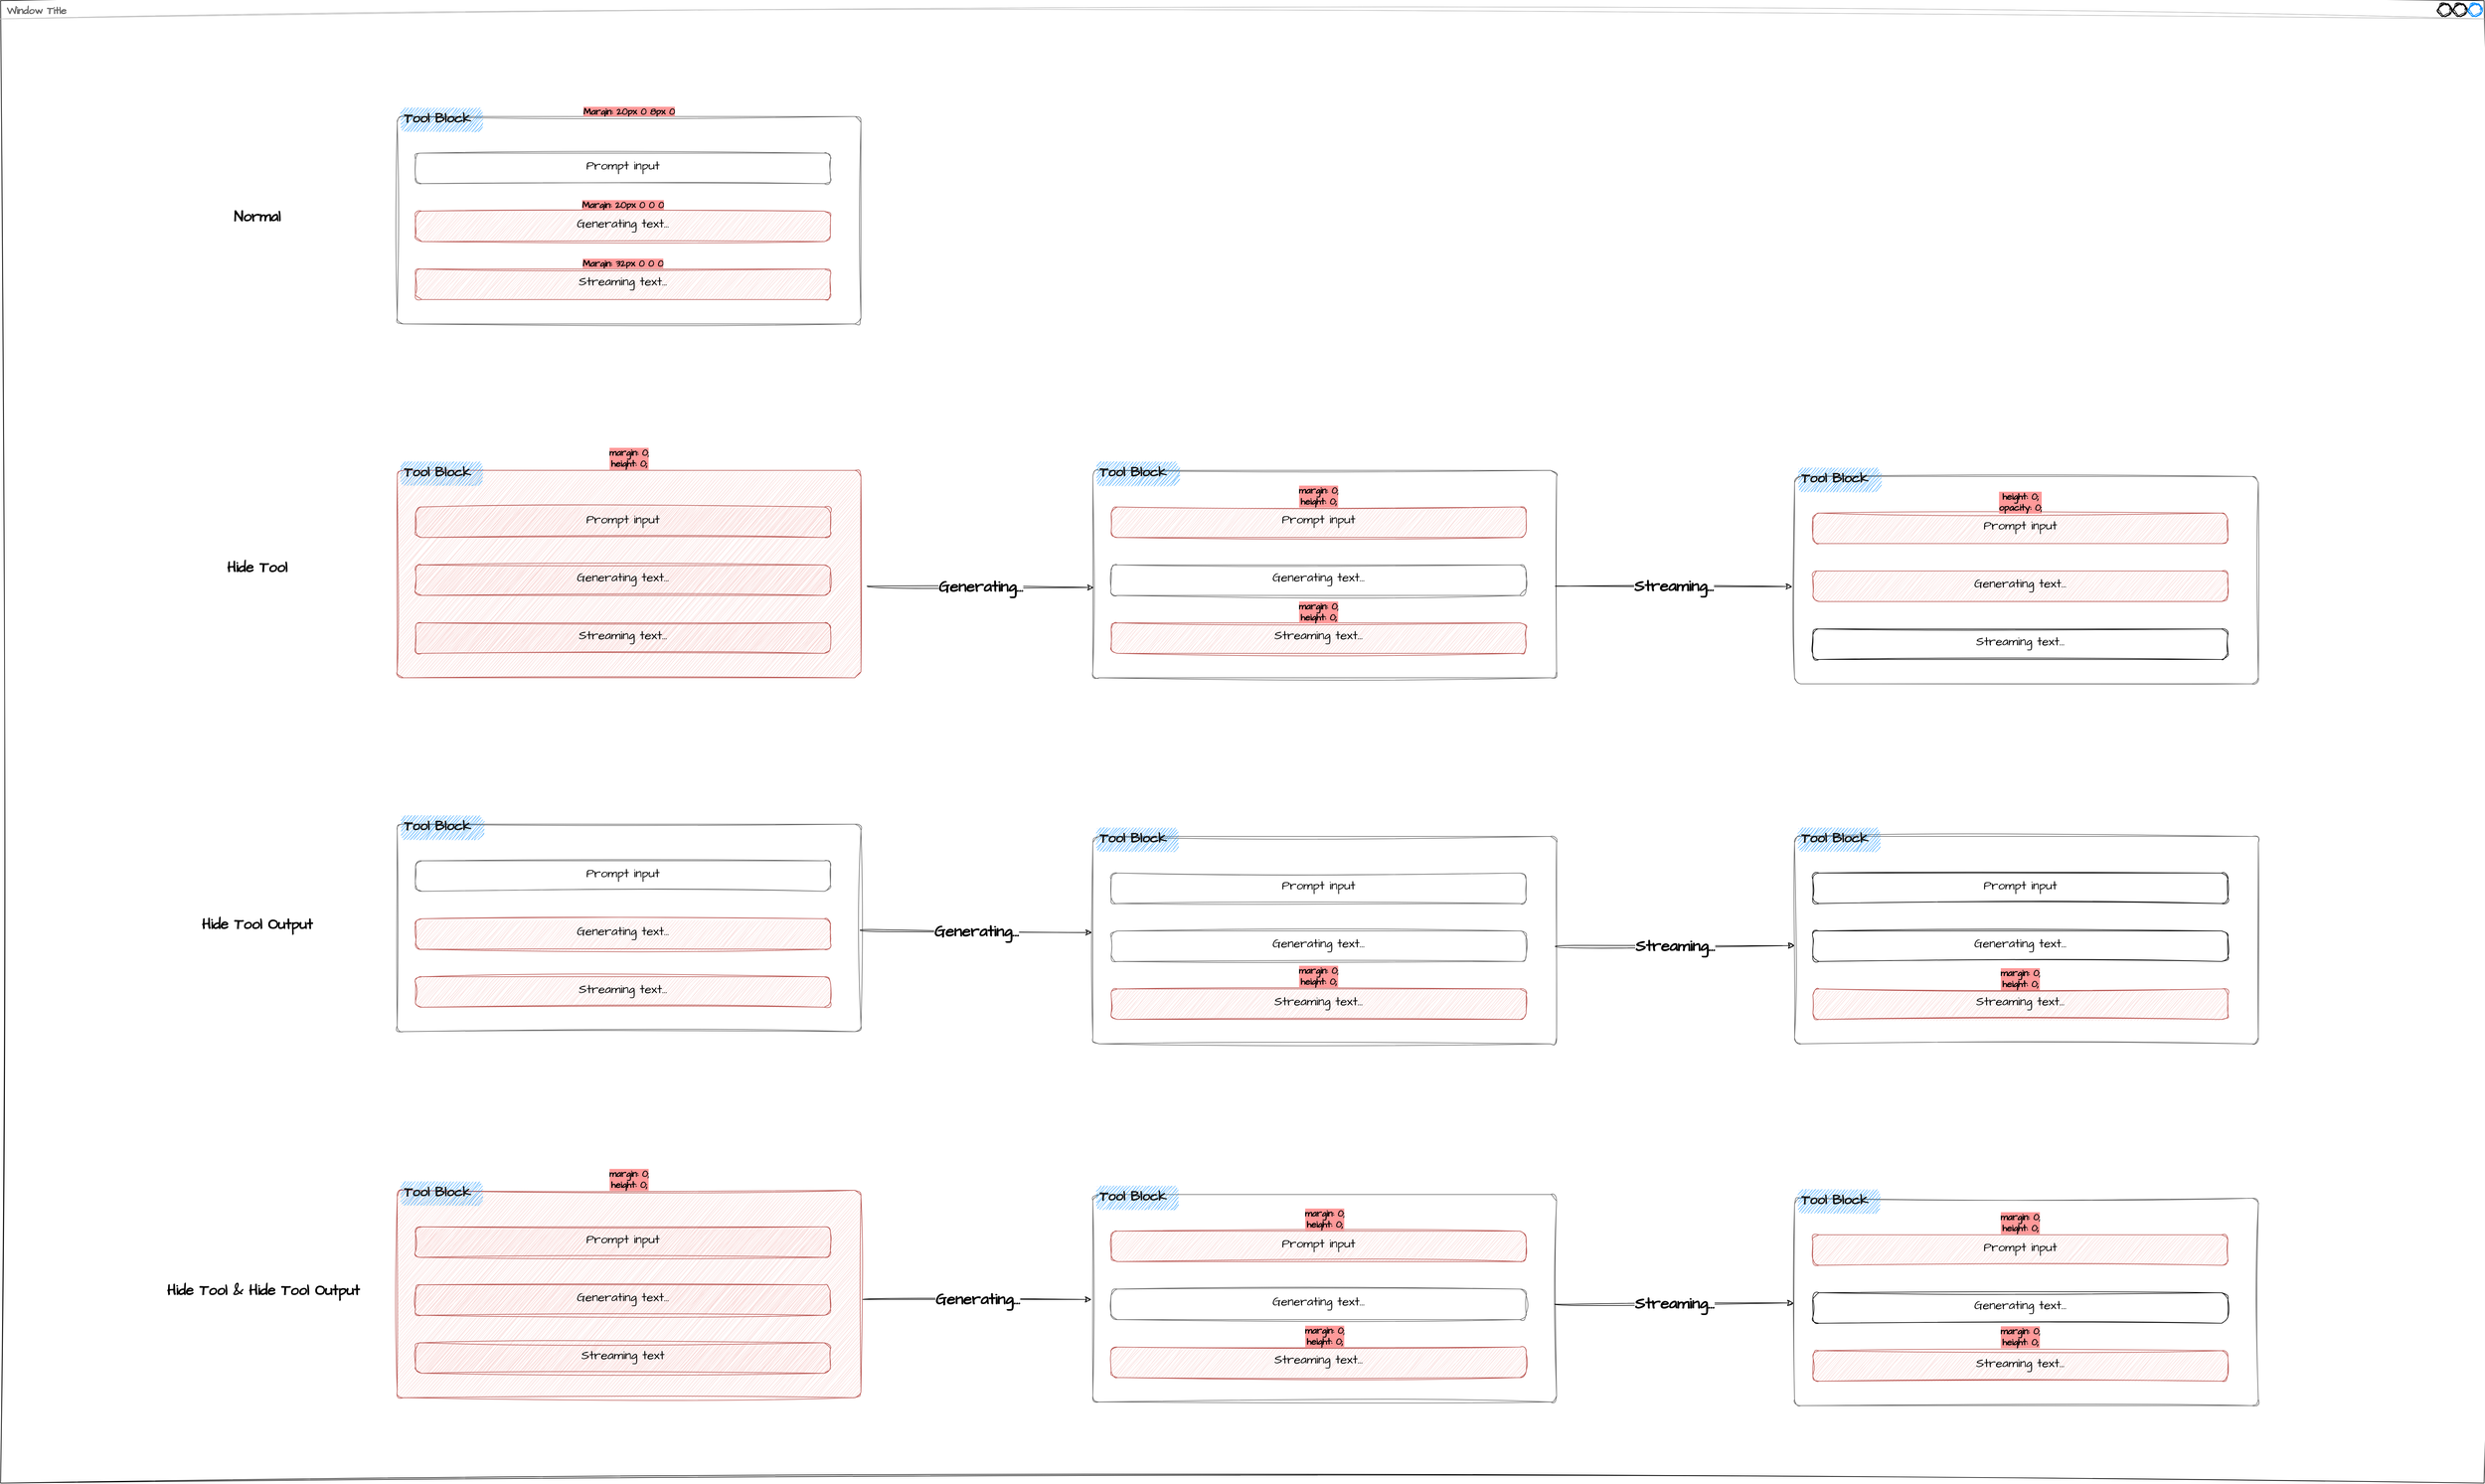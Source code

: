 <mxfile version="24.7.16">
  <diagram name="Page-1" id="2cc2dc42-3aac-f2a9-1cec-7a8b7cbee084">
    <mxGraphModel dx="1247" dy="756" grid="1" gridSize="10" guides="1" tooltips="1" connect="1" arrows="1" fold="1" page="1" pageScale="1" pageWidth="1100" pageHeight="850" background="none" math="0" shadow="0">
      <root>
        <mxCell id="0" />
        <mxCell id="1" parent="0" />
        <mxCell id="bHBYjKBn6t6AVG68IqQf-1" value="Window Title" style="strokeWidth=1;shadow=0;dashed=0;align=center;html=1;shape=mxgraph.mockup.containers.window;align=left;verticalAlign=top;spacingLeft=8;strokeColor2=#008cff;strokeColor3=#c4c4c4;fontColor=#666666;mainText=;fontSize=17;labelBackgroundColor=none;whiteSpace=wrap;sketch=1;hachureGap=4;jiggle=2;curveFitting=1;fontFamily=Architects Daughter;fontSource=https%3A%2F%2Ffonts.googleapis.com%2Fcss%3Ffamily%3DArchitects%2BDaughter;fontStyle=1" vertex="1" parent="1">
          <mxGeometry x="70" y="60" width="4070" height="2430" as="geometry" />
        </mxCell>
        <mxCell id="bHBYjKBn6t6AVG68IqQf-2" value="" style="shape=mxgraph.mockup.containers.marginRect;rectMarginTop=10;strokeColor=#666666;strokeWidth=1;dashed=0;rounded=1;arcSize=5;recursiveResize=0;html=1;whiteSpace=wrap;sketch=1;hachureGap=4;jiggle=2;curveFitting=1;fontFamily=Architects Daughter;fontSource=https%3A%2F%2Ffonts.googleapis.com%2Fcss%3Ffamily%3DArchitects%2BDaughter;fontStyle=1" vertex="1" parent="1">
          <mxGeometry x="720" y="240" width="760" height="350" as="geometry" />
        </mxCell>
        <mxCell id="bHBYjKBn6t6AVG68IqQf-3" value="&lt;font size=&quot;1&quot; color=&quot;#141414&quot;&gt;&lt;b style=&quot;font-size: 22px;&quot;&gt;Tool Block&lt;/b&gt;&lt;/font&gt;" style="shape=rect;strokeColor=none;fillColor=#008cff;strokeWidth=1;dashed=0;rounded=1;arcSize=20;fontColor=#ffffff;fontSize=17;spacing=2;spacingTop=-2;align=left;autosize=1;spacingLeft=4;resizeWidth=0;resizeHeight=0;perimeter=none;html=1;whiteSpace=wrap;sketch=1;hachureGap=4;jiggle=2;curveFitting=1;fontFamily=Architects Daughter;fontSource=https%3A%2F%2Ffonts.googleapis.com%2Fcss%3Ffamily%3DArchitects%2BDaughter;" vertex="1" parent="bHBYjKBn6t6AVG68IqQf-2">
          <mxGeometry x="5" y="-5" width="135" height="40" as="geometry" />
        </mxCell>
        <mxCell id="bHBYjKBn6t6AVG68IqQf-4" value="&lt;font style=&quot;font-size: 20px;&quot;&gt;Generating text...&lt;/font&gt;" style="shape=mxgraph.mockup.containers.marginRect;rectMarginTop=10;strokeColor=#b85450;strokeWidth=1;dashed=0;rounded=1;arcSize=5;recursiveResize=0;html=1;whiteSpace=wrap;sketch=1;hachureGap=4;jiggle=2;curveFitting=1;fontFamily=Architects Daughter;fontSource=https%3A%2F%2Ffonts.googleapis.com%2Fcss%3Ffamily%3DArchitects%2BDaughter;fillColor=#f8cecc;" vertex="1" parent="bHBYjKBn6t6AVG68IqQf-2">
          <mxGeometry x="30" y="155" width="680" height="60" as="geometry" />
        </mxCell>
        <mxCell id="bHBYjKBn6t6AVG68IqQf-10" value="&lt;span style=&quot;font-size: 20px;&quot;&gt;Streaming text...&lt;/span&gt;" style="shape=mxgraph.mockup.containers.marginRect;rectMarginTop=10;strokeColor=#b85450;strokeWidth=1;dashed=0;rounded=1;arcSize=5;recursiveResize=0;html=1;whiteSpace=wrap;sketch=1;hachureGap=4;jiggle=2;curveFitting=1;fontFamily=Architects Daughter;fontSource=https%3A%2F%2Ffonts.googleapis.com%2Fcss%3Ffamily%3DArchitects%2BDaughter;fillColor=#f8cecc;" vertex="1" parent="bHBYjKBn6t6AVG68IqQf-2">
          <mxGeometry x="30" y="250" width="680" height="60" as="geometry" />
        </mxCell>
        <mxCell id="bHBYjKBn6t6AVG68IqQf-11" value="&lt;span style=&quot;font-size: 20px;&quot;&gt;Prompt input&lt;/span&gt;" style="shape=mxgraph.mockup.containers.marginRect;rectMarginTop=10;strokeColor=#666666;strokeWidth=1;dashed=0;rounded=1;arcSize=5;recursiveResize=0;html=1;whiteSpace=wrap;sketch=1;hachureGap=4;jiggle=2;curveFitting=1;fontFamily=Architects Daughter;fontSource=https%3A%2F%2Ffonts.googleapis.com%2Fcss%3Ffamily%3DArchitects%2BDaughter;" vertex="1" parent="bHBYjKBn6t6AVG68IqQf-2">
          <mxGeometry x="30" y="60" width="680" height="60" as="geometry" />
        </mxCell>
        <UserObject label="Margin: 20px 0 0 0" placeholders="1" name="Variable" id="bHBYjKBn6t6AVG68IqQf-28">
          <mxCell style="text;html=1;strokeColor=none;fillColor=none;align=center;verticalAlign=middle;whiteSpace=wrap;overflow=hidden;fontFamily=Architects Daughter;fontSource=https%3A%2F%2Ffonts.googleapis.com%2Fcss%3Ffamily%3DArchitects%2BDaughter;fontStyle=1;fontSize=15;labelBackgroundColor=#FF9999;" vertex="1" parent="bHBYjKBn6t6AVG68IqQf-2">
            <mxGeometry x="260" y="144" width="220" height="20" as="geometry" />
          </mxCell>
        </UserObject>
        <UserObject label="Margin: 32px 0 0 0" placeholders="1" name="Variable" id="bHBYjKBn6t6AVG68IqQf-29">
          <mxCell style="text;html=1;strokeColor=none;fillColor=none;align=center;verticalAlign=middle;whiteSpace=wrap;overflow=hidden;fontFamily=Architects Daughter;fontSource=https%3A%2F%2Ffonts.googleapis.com%2Fcss%3Ffamily%3DArchitects%2BDaughter;fontStyle=1;fontSize=15;labelBackgroundColor=#FF9999;" vertex="1" parent="bHBYjKBn6t6AVG68IqQf-2">
            <mxGeometry x="260" y="240" width="220" height="20" as="geometry" />
          </mxCell>
        </UserObject>
        <mxCell id="bHBYjKBn6t6AVG68IqQf-12" value="" style="shape=mxgraph.mockup.containers.marginRect;rectMarginTop=10;strokeColor=#b85450;strokeWidth=1;dashed=0;rounded=1;arcSize=5;recursiveResize=0;html=1;whiteSpace=wrap;sketch=1;hachureGap=4;jiggle=2;curveFitting=1;fontFamily=Architects Daughter;fontSource=https%3A%2F%2Ffonts.googleapis.com%2Fcss%3Ffamily%3DArchitects%2BDaughter;fillColor=#f8cecc;" vertex="1" parent="1">
          <mxGeometry x="720" y="820" width="760" height="350" as="geometry" />
        </mxCell>
        <mxCell id="bHBYjKBn6t6AVG68IqQf-13" value="&lt;font size=&quot;1&quot; color=&quot;#141414&quot;&gt;&lt;b style=&quot;font-size: 22px;&quot;&gt;Tool Block&lt;/b&gt;&lt;/font&gt;" style="shape=rect;strokeColor=none;fillColor=#008cff;strokeWidth=1;dashed=0;rounded=1;arcSize=20;fontColor=#ffffff;fontSize=17;spacing=2;spacingTop=-2;align=left;autosize=1;spacingLeft=4;resizeWidth=0;resizeHeight=0;perimeter=none;html=1;whiteSpace=wrap;sketch=1;hachureGap=4;jiggle=2;curveFitting=1;fontFamily=Architects Daughter;fontSource=https%3A%2F%2Ffonts.googleapis.com%2Fcss%3Ffamily%3DArchitects%2BDaughter;" vertex="1" parent="bHBYjKBn6t6AVG68IqQf-12">
          <mxGeometry x="5" y="-5" width="135" height="40" as="geometry" />
        </mxCell>
        <mxCell id="bHBYjKBn6t6AVG68IqQf-14" value="&lt;font style=&quot;font-size: 20px;&quot;&gt;Generating text...&lt;/font&gt;" style="shape=mxgraph.mockup.containers.marginRect;rectMarginTop=10;strokeColor=#b85450;strokeWidth=1;dashed=0;rounded=1;arcSize=5;recursiveResize=0;html=1;whiteSpace=wrap;sketch=1;hachureGap=4;jiggle=2;curveFitting=1;fontFamily=Architects Daughter;fontSource=https%3A%2F%2Ffonts.googleapis.com%2Fcss%3Ffamily%3DArchitects%2BDaughter;fillColor=#f8cecc;" vertex="1" parent="bHBYjKBn6t6AVG68IqQf-12">
          <mxGeometry x="30" y="155" width="680" height="60" as="geometry" />
        </mxCell>
        <mxCell id="bHBYjKBn6t6AVG68IqQf-15" value="&lt;span style=&quot;font-size: 20px;&quot;&gt;Streaming text...&lt;/span&gt;" style="shape=mxgraph.mockup.containers.marginRect;rectMarginTop=10;strokeColor=#b85450;strokeWidth=1;dashed=0;rounded=1;arcSize=5;recursiveResize=0;html=1;whiteSpace=wrap;sketch=1;hachureGap=4;jiggle=2;curveFitting=1;fontFamily=Architects Daughter;fontSource=https%3A%2F%2Ffonts.googleapis.com%2Fcss%3Ffamily%3DArchitects%2BDaughter;fillColor=#f8cecc;" vertex="1" parent="bHBYjKBn6t6AVG68IqQf-12">
          <mxGeometry x="30" y="250" width="680" height="60" as="geometry" />
        </mxCell>
        <mxCell id="bHBYjKBn6t6AVG68IqQf-16" value="&lt;span style=&quot;font-size: 20px;&quot;&gt;Prompt input&lt;/span&gt;" style="shape=mxgraph.mockup.containers.marginRect;rectMarginTop=10;strokeColor=#b85450;strokeWidth=1;dashed=0;rounded=1;arcSize=5;recursiveResize=0;html=1;whiteSpace=wrap;sketch=1;hachureGap=4;jiggle=2;curveFitting=1;fontFamily=Architects Daughter;fontSource=https%3A%2F%2Ffonts.googleapis.com%2Fcss%3Ffamily%3DArchitects%2BDaughter;fillColor=#f8cecc;" vertex="1" parent="bHBYjKBn6t6AVG68IqQf-12">
          <mxGeometry x="30" y="60" width="680" height="60" as="geometry" />
        </mxCell>
        <mxCell id="bHBYjKBn6t6AVG68IqQf-17" value="" style="shape=mxgraph.mockup.containers.marginRect;rectMarginTop=10;strokeColor=#666666;strokeWidth=1;dashed=0;rounded=1;arcSize=5;recursiveResize=0;html=1;whiteSpace=wrap;sketch=1;hachureGap=4;jiggle=2;curveFitting=1;fontFamily=Architects Daughter;fontSource=https%3A%2F%2Ffonts.googleapis.com%2Fcss%3Ffamily%3DArchitects%2BDaughter;" vertex="1" parent="1">
          <mxGeometry x="720" y="1400" width="760" height="350" as="geometry" />
        </mxCell>
        <mxCell id="bHBYjKBn6t6AVG68IqQf-18" value="&lt;font size=&quot;1&quot; color=&quot;#141414&quot;&gt;&lt;b style=&quot;font-size: 22px;&quot;&gt;Tool Block&lt;/b&gt;&lt;/font&gt;" style="shape=rect;strokeColor=none;fillColor=#008cff;strokeWidth=1;dashed=0;rounded=1;arcSize=20;fontColor=#ffffff;fontSize=17;spacing=2;spacingTop=-2;align=left;autosize=1;spacingLeft=4;resizeWidth=0;resizeHeight=0;perimeter=none;html=1;whiteSpace=wrap;sketch=1;hachureGap=4;jiggle=2;curveFitting=1;fontFamily=Architects Daughter;fontSource=https%3A%2F%2Ffonts.googleapis.com%2Fcss%3Ffamily%3DArchitects%2BDaughter;" vertex="1" parent="bHBYjKBn6t6AVG68IqQf-17">
          <mxGeometry x="5" y="-5" width="135" height="40" as="geometry" />
        </mxCell>
        <mxCell id="bHBYjKBn6t6AVG68IqQf-19" value="&lt;font style=&quot;font-size: 20px;&quot;&gt;Generating text...&lt;/font&gt;" style="shape=mxgraph.mockup.containers.marginRect;rectMarginTop=10;strokeColor=#b85450;strokeWidth=1;dashed=0;rounded=1;arcSize=5;recursiveResize=0;html=1;whiteSpace=wrap;sketch=1;hachureGap=4;jiggle=2;curveFitting=1;fontFamily=Architects Daughter;fontSource=https%3A%2F%2Ffonts.googleapis.com%2Fcss%3Ffamily%3DArchitects%2BDaughter;fillColor=#f8cecc;" vertex="1" parent="bHBYjKBn6t6AVG68IqQf-17">
          <mxGeometry x="30" y="155" width="680" height="60" as="geometry" />
        </mxCell>
        <mxCell id="bHBYjKBn6t6AVG68IqQf-20" value="&lt;span style=&quot;font-size: 20px;&quot;&gt;Streaming text...&lt;/span&gt;" style="shape=mxgraph.mockup.containers.marginRect;rectMarginTop=10;strokeColor=#b85450;strokeWidth=1;dashed=0;rounded=1;arcSize=5;recursiveResize=0;html=1;whiteSpace=wrap;sketch=1;hachureGap=4;jiggle=2;curveFitting=1;fontFamily=Architects Daughter;fontSource=https%3A%2F%2Ffonts.googleapis.com%2Fcss%3Ffamily%3DArchitects%2BDaughter;fillColor=#f8cecc;" vertex="1" parent="bHBYjKBn6t6AVG68IqQf-17">
          <mxGeometry x="30" y="250" width="680" height="60" as="geometry" />
        </mxCell>
        <mxCell id="bHBYjKBn6t6AVG68IqQf-21" value="&lt;span style=&quot;font-size: 20px;&quot;&gt;Prompt input&lt;/span&gt;" style="shape=mxgraph.mockup.containers.marginRect;rectMarginTop=10;strokeColor=#666666;strokeWidth=1;dashed=0;rounded=1;arcSize=5;recursiveResize=0;html=1;whiteSpace=wrap;sketch=1;hachureGap=4;jiggle=2;curveFitting=1;fontFamily=Architects Daughter;fontSource=https%3A%2F%2Ffonts.googleapis.com%2Fcss%3Ffamily%3DArchitects%2BDaughter;" vertex="1" parent="bHBYjKBn6t6AVG68IqQf-17">
          <mxGeometry x="30" y="60" width="680" height="60" as="geometry" />
        </mxCell>
        <mxCell id="bHBYjKBn6t6AVG68IqQf-22" value="" style="shape=mxgraph.mockup.containers.marginRect;rectMarginTop=10;strokeColor=#b85450;strokeWidth=1;dashed=0;rounded=1;arcSize=5;recursiveResize=0;html=1;whiteSpace=wrap;sketch=1;hachureGap=4;jiggle=2;curveFitting=1;fontFamily=Architects Daughter;fontSource=https%3A%2F%2Ffonts.googleapis.com%2Fcss%3Ffamily%3DArchitects%2BDaughter;fillColor=#f8cecc;" vertex="1" parent="1">
          <mxGeometry x="720" y="2000" width="760" height="350" as="geometry" />
        </mxCell>
        <mxCell id="bHBYjKBn6t6AVG68IqQf-23" value="&lt;font size=&quot;1&quot; color=&quot;#141414&quot;&gt;&lt;b style=&quot;font-size: 22px;&quot;&gt;Tool Block&lt;/b&gt;&lt;/font&gt;" style="shape=rect;strokeColor=none;fillColor=#008cff;strokeWidth=1;dashed=0;rounded=1;arcSize=20;fontColor=#ffffff;fontSize=17;spacing=2;spacingTop=-2;align=left;autosize=1;spacingLeft=4;resizeWidth=0;resizeHeight=0;perimeter=none;html=1;whiteSpace=wrap;sketch=1;hachureGap=4;jiggle=2;curveFitting=1;fontFamily=Architects Daughter;fontSource=https%3A%2F%2Ffonts.googleapis.com%2Fcss%3Ffamily%3DArchitects%2BDaughter;" vertex="1" parent="bHBYjKBn6t6AVG68IqQf-22">
          <mxGeometry x="5" y="-5" width="135" height="40" as="geometry" />
        </mxCell>
        <mxCell id="bHBYjKBn6t6AVG68IqQf-24" value="&lt;font style=&quot;font-size: 20px;&quot;&gt;Generating text...&lt;/font&gt;" style="shape=mxgraph.mockup.containers.marginRect;rectMarginTop=10;strokeColor=#b85450;strokeWidth=1;dashed=0;rounded=1;arcSize=5;recursiveResize=0;html=1;whiteSpace=wrap;sketch=1;hachureGap=4;jiggle=2;curveFitting=1;fontFamily=Architects Daughter;fontSource=https%3A%2F%2Ffonts.googleapis.com%2Fcss%3Ffamily%3DArchitects%2BDaughter;fillColor=#f8cecc;" vertex="1" parent="bHBYjKBn6t6AVG68IqQf-22">
          <mxGeometry x="30" y="155" width="680" height="60" as="geometry" />
        </mxCell>
        <mxCell id="bHBYjKBn6t6AVG68IqQf-25" value="&lt;span style=&quot;font-size: 20px;&quot;&gt;Streaming text&lt;/span&gt;" style="shape=mxgraph.mockup.containers.marginRect;rectMarginTop=10;strokeColor=#b85450;strokeWidth=1;dashed=0;rounded=1;arcSize=5;recursiveResize=0;html=1;whiteSpace=wrap;sketch=1;hachureGap=4;jiggle=2;curveFitting=1;fontFamily=Architects Daughter;fontSource=https%3A%2F%2Ffonts.googleapis.com%2Fcss%3Ffamily%3DArchitects%2BDaughter;fillColor=#f8cecc;" vertex="1" parent="bHBYjKBn6t6AVG68IqQf-22">
          <mxGeometry x="30" y="250" width="680" height="60" as="geometry" />
        </mxCell>
        <mxCell id="bHBYjKBn6t6AVG68IqQf-26" value="&lt;span style=&quot;font-size: 20px;&quot;&gt;Prompt input&lt;/span&gt;" style="shape=mxgraph.mockup.containers.marginRect;rectMarginTop=10;strokeColor=#b85450;strokeWidth=1;dashed=0;rounded=1;arcSize=5;recursiveResize=0;html=1;whiteSpace=wrap;sketch=1;hachureGap=4;jiggle=2;curveFitting=1;fontFamily=Architects Daughter;fontSource=https%3A%2F%2Ffonts.googleapis.com%2Fcss%3Ffamily%3DArchitects%2BDaughter;fillColor=#f8cecc;" vertex="1" parent="bHBYjKBn6t6AVG68IqQf-22">
          <mxGeometry x="30" y="60" width="680" height="60" as="geometry" />
        </mxCell>
        <UserObject label="Margin: 20px 0 8px 0" placeholders="1" name="Variable" id="bHBYjKBn6t6AVG68IqQf-27">
          <mxCell style="text;html=1;strokeColor=none;fillColor=none;align=center;verticalAlign=middle;whiteSpace=wrap;overflow=hidden;fontFamily=Architects Daughter;fontSource=https%3A%2F%2Ffonts.googleapis.com%2Fcss%3Ffamily%3DArchitects%2BDaughter;fontStyle=1;fontSize=15;labelBackgroundColor=#FF9999;" vertex="1" parent="1">
            <mxGeometry x="990" y="231" width="220" height="20" as="geometry" />
          </mxCell>
        </UserObject>
        <mxCell id="bHBYjKBn6t6AVG68IqQf-30" value="Hide Tool" style="text;strokeColor=none;fillColor=none;html=1;fontSize=24;fontStyle=1;verticalAlign=middle;align=center;fontFamily=Architects Daughter;fontSource=https%3A%2F%2Ffonts.googleapis.com%2Fcss%3Ffamily%3DArchitects%2BDaughter;" vertex="1" parent="1">
          <mxGeometry x="440" y="970" width="100" height="40" as="geometry" />
        </mxCell>
        <mxCell id="bHBYjKBn6t6AVG68IqQf-31" value="Hide Tool Output" style="text;strokeColor=none;fillColor=none;html=1;fontSize=24;fontStyle=1;verticalAlign=middle;align=center;fontFamily=Architects Daughter;fontSource=https%3A%2F%2Ffonts.googleapis.com%2Fcss%3Ffamily%3DArchitects%2BDaughter;" vertex="1" parent="1">
          <mxGeometry x="440" y="1555" width="100" height="40" as="geometry" />
        </mxCell>
        <mxCell id="bHBYjKBn6t6AVG68IqQf-32" value="Hide Tool &amp;amp; Hide Tool Output" style="text;strokeColor=none;fillColor=none;html=1;fontSize=24;fontStyle=1;verticalAlign=middle;align=center;fontFamily=Architects Daughter;fontSource=https%3A%2F%2Ffonts.googleapis.com%2Fcss%3Ffamily%3DArchitects%2BDaughter;" vertex="1" parent="1">
          <mxGeometry x="450" y="2155" width="100" height="40" as="geometry" />
        </mxCell>
        <mxCell id="bHBYjKBn6t6AVG68IqQf-33" value="Normal" style="text;strokeColor=none;fillColor=none;html=1;fontSize=24;fontStyle=1;verticalAlign=middle;align=center;fontFamily=Architects Daughter;fontSource=https%3A%2F%2Ffonts.googleapis.com%2Fcss%3Ffamily%3DArchitects%2BDaughter;" vertex="1" parent="1">
          <mxGeometry x="440" y="395" width="100" height="40" as="geometry" />
        </mxCell>
        <UserObject label="margin: 0;&lt;br&gt;height: 0;" placeholders="1" name="Variable" id="bHBYjKBn6t6AVG68IqQf-35">
          <mxCell style="text;html=1;strokeColor=none;fillColor=none;align=center;verticalAlign=middle;whiteSpace=wrap;overflow=hidden;fontFamily=Architects Daughter;fontSource=https%3A%2F%2Ffonts.googleapis.com%2Fcss%3Ffamily%3DArchitects%2BDaughter;fontStyle=1;fontSize=15;labelBackgroundColor=#FF9999;" vertex="1" parent="1">
            <mxGeometry x="1050" y="790" width="100" height="40" as="geometry" />
          </mxCell>
        </UserObject>
        <mxCell id="bHBYjKBn6t6AVG68IqQf-36" value="" style="shape=mxgraph.mockup.containers.marginRect;rectMarginTop=10;strokeColor=#666666;strokeWidth=1;dashed=0;rounded=1;arcSize=5;recursiveResize=0;html=1;whiteSpace=wrap;sketch=1;hachureGap=4;jiggle=2;curveFitting=1;fontFamily=Architects Daughter;fontSource=https%3A%2F%2Ffonts.googleapis.com%2Fcss%3Ffamily%3DArchitects%2BDaughter;" vertex="1" parent="1">
          <mxGeometry x="1860" y="820" width="760" height="350" as="geometry" />
        </mxCell>
        <mxCell id="bHBYjKBn6t6AVG68IqQf-37" value="&lt;font size=&quot;1&quot; color=&quot;#141414&quot;&gt;&lt;b style=&quot;font-size: 22px;&quot;&gt;Tool Block&lt;/b&gt;&lt;/font&gt;" style="shape=rect;strokeColor=none;fillColor=#008cff;strokeWidth=1;dashed=0;rounded=1;arcSize=20;fontColor=#ffffff;fontSize=17;spacing=2;spacingTop=-2;align=left;autosize=1;spacingLeft=4;resizeWidth=0;resizeHeight=0;perimeter=none;html=1;whiteSpace=wrap;sketch=1;hachureGap=4;jiggle=2;curveFitting=1;fontFamily=Architects Daughter;fontSource=https%3A%2F%2Ffonts.googleapis.com%2Fcss%3Ffamily%3DArchitects%2BDaughter;" vertex="1" parent="bHBYjKBn6t6AVG68IqQf-36">
          <mxGeometry x="5" y="-5" width="135" height="40" as="geometry" />
        </mxCell>
        <mxCell id="bHBYjKBn6t6AVG68IqQf-38" value="&lt;font style=&quot;font-size: 20px;&quot;&gt;Generating text...&lt;/font&gt;" style="shape=mxgraph.mockup.containers.marginRect;rectMarginTop=10;strokeColor=#666666;strokeWidth=1;dashed=0;rounded=1;arcSize=5;recursiveResize=0;html=1;whiteSpace=wrap;sketch=1;hachureGap=4;jiggle=2;curveFitting=1;fontFamily=Architects Daughter;fontSource=https%3A%2F%2Ffonts.googleapis.com%2Fcss%3Ffamily%3DArchitects%2BDaughter;" vertex="1" parent="bHBYjKBn6t6AVG68IqQf-36">
          <mxGeometry x="30" y="155" width="680" height="60" as="geometry" />
        </mxCell>
        <mxCell id="bHBYjKBn6t6AVG68IqQf-39" value="&lt;span style=&quot;font-size: 20px;&quot;&gt;Streaming text...&lt;/span&gt;" style="shape=mxgraph.mockup.containers.marginRect;rectMarginTop=10;strokeColor=#b85450;strokeWidth=1;dashed=0;rounded=1;arcSize=5;recursiveResize=0;html=1;whiteSpace=wrap;sketch=1;hachureGap=4;jiggle=2;curveFitting=1;fontFamily=Architects Daughter;fontSource=https%3A%2F%2Ffonts.googleapis.com%2Fcss%3Ffamily%3DArchitects%2BDaughter;fillColor=#f8cecc;" vertex="1" parent="bHBYjKBn6t6AVG68IqQf-36">
          <mxGeometry x="30" y="250" width="680" height="60" as="geometry" />
        </mxCell>
        <mxCell id="bHBYjKBn6t6AVG68IqQf-40" value="&lt;span style=&quot;font-size: 20px;&quot;&gt;Prompt input&lt;/span&gt;" style="shape=mxgraph.mockup.containers.marginRect;rectMarginTop=10;strokeColor=#b85450;strokeWidth=1;dashed=0;rounded=1;arcSize=5;recursiveResize=0;html=1;whiteSpace=wrap;sketch=1;hachureGap=4;jiggle=2;curveFitting=1;fontFamily=Architects Daughter;fontSource=https%3A%2F%2Ffonts.googleapis.com%2Fcss%3Ffamily%3DArchitects%2BDaughter;fillColor=#f8cecc;" vertex="1" parent="bHBYjKBn6t6AVG68IqQf-36">
          <mxGeometry x="30" y="60" width="680" height="60" as="geometry" />
        </mxCell>
        <UserObject label="margin: 0;&lt;br&gt;height: 0;" placeholders="1" name="Variable" id="bHBYjKBn6t6AVG68IqQf-43">
          <mxCell style="text;html=1;strokeColor=none;fillColor=none;align=center;verticalAlign=middle;whiteSpace=wrap;overflow=hidden;fontFamily=Architects Daughter;fontSource=https%3A%2F%2Ffonts.googleapis.com%2Fcss%3Ffamily%3DArchitects%2BDaughter;fontStyle=1;fontSize=15;labelBackgroundColor=#FF9999;" vertex="1" parent="bHBYjKBn6t6AVG68IqQf-36">
            <mxGeometry x="320" y="30" width="100" height="44" as="geometry" />
          </mxCell>
        </UserObject>
        <UserObject label="margin: 0;&lt;br&gt;height: 0;" placeholders="1" name="Variable" id="bHBYjKBn6t6AVG68IqQf-94">
          <mxCell style="text;html=1;strokeColor=none;fillColor=none;align=center;verticalAlign=middle;whiteSpace=wrap;overflow=hidden;fontFamily=Architects Daughter;fontSource=https%3A%2F%2Ffonts.googleapis.com%2Fcss%3Ffamily%3DArchitects%2BDaughter;fontStyle=1;fontSize=15;labelBackgroundColor=#FF9999;" vertex="1" parent="bHBYjKBn6t6AVG68IqQf-36">
            <mxGeometry x="320" y="220" width="100" height="44" as="geometry" />
          </mxCell>
        </UserObject>
        <mxCell id="bHBYjKBn6t6AVG68IqQf-41" value="" style="endArrow=classic;html=1;rounded=0;sketch=1;hachureGap=4;jiggle=2;curveFitting=1;fontFamily=Architects Daughter;fontSource=https%3A%2F%2Ffonts.googleapis.com%2Fcss%3Ffamily%3DArchitects%2BDaughter;fontSize=12;startSize=8;endSize=8;curved=1;exitX=1.013;exitY=0.571;exitDx=0;exitDy=0;exitPerimeter=0;entryX=0.002;entryY=0.577;entryDx=0;entryDy=0;entryPerimeter=0;" edge="1" parent="1" source="bHBYjKBn6t6AVG68IqQf-12" target="bHBYjKBn6t6AVG68IqQf-36">
          <mxGeometry relative="1" as="geometry">
            <mxPoint x="1600" y="1020" as="sourcePoint" />
            <mxPoint x="1700" y="1020" as="targetPoint" />
          </mxGeometry>
        </mxCell>
        <mxCell id="bHBYjKBn6t6AVG68IqQf-42" value="Generating..." style="edgeLabel;resizable=0;html=1;fontSize=26;;align=center;verticalAlign=middle;sketch=1;hachureGap=4;jiggle=2;curveFitting=1;fontFamily=Architects Daughter;fontSource=https%3A%2F%2Ffonts.googleapis.com%2Fcss%3Ffamily%3DArchitects%2BDaughter;fontStyle=1" connectable="0" vertex="1" parent="bHBYjKBn6t6AVG68IqQf-41">
          <mxGeometry relative="1" as="geometry" />
        </mxCell>
        <mxCell id="bHBYjKBn6t6AVG68IqQf-46" value="" style="endArrow=classic;html=1;rounded=0;sketch=1;hachureGap=4;jiggle=2;curveFitting=1;fontFamily=Architects Daughter;fontSource=https%3A%2F%2Ffonts.googleapis.com%2Fcss%3Ffamily%3DArchitects%2BDaughter;fontSize=12;startSize=8;endSize=8;curved=1;exitX=0.998;exitY=0.525;exitDx=0;exitDy=0;exitPerimeter=0;entryX=-0.002;entryY=0.479;entryDx=0;entryDy=0;entryPerimeter=0;" edge="1" parent="1" source="bHBYjKBn6t6AVG68IqQf-17" target="bHBYjKBn6t6AVG68IqQf-48">
          <mxGeometry relative="1" as="geometry">
            <mxPoint x="1488" y="1580" as="sourcePoint" />
            <mxPoint x="1860" y="1582" as="targetPoint" />
          </mxGeometry>
        </mxCell>
        <mxCell id="bHBYjKBn6t6AVG68IqQf-47" value="Generating..." style="edgeLabel;resizable=0;html=1;fontSize=26;;align=center;verticalAlign=middle;sketch=1;hachureGap=4;jiggle=2;curveFitting=1;fontFamily=Architects Daughter;fontSource=https%3A%2F%2Ffonts.googleapis.com%2Fcss%3Ffamily%3DArchitects%2BDaughter;fontStyle=1" connectable="0" vertex="1" parent="bHBYjKBn6t6AVG68IqQf-46">
          <mxGeometry relative="1" as="geometry" />
        </mxCell>
        <mxCell id="bHBYjKBn6t6AVG68IqQf-48" value="" style="shape=mxgraph.mockup.containers.marginRect;rectMarginTop=10;strokeColor=#666666;strokeWidth=1;dashed=0;rounded=1;arcSize=5;recursiveResize=0;html=1;whiteSpace=wrap;sketch=1;hachureGap=4;jiggle=2;curveFitting=1;fontFamily=Architects Daughter;fontSource=https%3A%2F%2Ffonts.googleapis.com%2Fcss%3Ffamily%3DArchitects%2BDaughter;" vertex="1" parent="1">
          <mxGeometry x="1860" y="1420" width="760" height="350" as="geometry" />
        </mxCell>
        <mxCell id="bHBYjKBn6t6AVG68IqQf-49" value="&lt;font size=&quot;1&quot; color=&quot;#141414&quot;&gt;&lt;b style=&quot;font-size: 22px;&quot;&gt;Tool Block&lt;/b&gt;&lt;/font&gt;" style="shape=rect;strokeColor=none;fillColor=#008cff;strokeWidth=1;dashed=0;rounded=1;arcSize=20;fontColor=#ffffff;fontSize=17;spacing=2;spacingTop=-2;align=left;autosize=1;spacingLeft=4;resizeWidth=0;resizeHeight=0;perimeter=none;html=1;whiteSpace=wrap;sketch=1;hachureGap=4;jiggle=2;curveFitting=1;fontFamily=Architects Daughter;fontSource=https%3A%2F%2Ffonts.googleapis.com%2Fcss%3Ffamily%3DArchitects%2BDaughter;" vertex="1" parent="bHBYjKBn6t6AVG68IqQf-48">
          <mxGeometry x="5" y="-5" width="135" height="40" as="geometry" />
        </mxCell>
        <mxCell id="bHBYjKBn6t6AVG68IqQf-50" value="&lt;font style=&quot;font-size: 20px;&quot;&gt;Generating text...&lt;/font&gt;" style="shape=mxgraph.mockup.containers.marginRect;rectMarginTop=10;strokeColor=#666666;strokeWidth=1;dashed=0;rounded=1;arcSize=5;recursiveResize=0;html=1;whiteSpace=wrap;sketch=1;hachureGap=4;jiggle=2;curveFitting=1;fontFamily=Architects Daughter;fontSource=https%3A%2F%2Ffonts.googleapis.com%2Fcss%3Ffamily%3DArchitects%2BDaughter;" vertex="1" parent="bHBYjKBn6t6AVG68IqQf-48">
          <mxGeometry x="30" y="155" width="680" height="60" as="geometry" />
        </mxCell>
        <mxCell id="bHBYjKBn6t6AVG68IqQf-51" value="&lt;span style=&quot;font-size: 20px;&quot;&gt;Streaming text...&lt;/span&gt;" style="shape=mxgraph.mockup.containers.marginRect;rectMarginTop=10;strokeColor=#b85450;strokeWidth=1;dashed=0;rounded=1;arcSize=5;recursiveResize=0;html=1;whiteSpace=wrap;sketch=1;hachureGap=4;jiggle=2;curveFitting=1;fontFamily=Architects Daughter;fontSource=https%3A%2F%2Ffonts.googleapis.com%2Fcss%3Ffamily%3DArchitects%2BDaughter;fillColor=#f8cecc;" vertex="1" parent="bHBYjKBn6t6AVG68IqQf-48">
          <mxGeometry x="30" y="250" width="680" height="60" as="geometry" />
        </mxCell>
        <mxCell id="bHBYjKBn6t6AVG68IqQf-52" value="&lt;span style=&quot;font-size: 20px;&quot;&gt;Prompt input&lt;/span&gt;" style="shape=mxgraph.mockup.containers.marginRect;rectMarginTop=10;strokeColor=#666666;strokeWidth=1;dashed=0;rounded=1;arcSize=5;recursiveResize=0;html=1;whiteSpace=wrap;sketch=1;hachureGap=4;jiggle=2;curveFitting=1;fontFamily=Architects Daughter;fontSource=https%3A%2F%2Ffonts.googleapis.com%2Fcss%3Ffamily%3DArchitects%2BDaughter;" vertex="1" parent="bHBYjKBn6t6AVG68IqQf-48">
          <mxGeometry x="30" y="60" width="680" height="60" as="geometry" />
        </mxCell>
        <UserObject label="margin: 0;&lt;br&gt;height: 0;" placeholders="1" name="Variable" id="bHBYjKBn6t6AVG68IqQf-95">
          <mxCell style="text;html=1;strokeColor=none;fillColor=none;align=center;verticalAlign=middle;whiteSpace=wrap;overflow=hidden;fontFamily=Architects Daughter;fontSource=https%3A%2F%2Ffonts.googleapis.com%2Fcss%3Ffamily%3DArchitects%2BDaughter;fontStyle=1;fontSize=15;labelBackgroundColor=#FF9999;" vertex="1" parent="bHBYjKBn6t6AVG68IqQf-48">
            <mxGeometry x="320" y="217" width="100" height="44" as="geometry" />
          </mxCell>
        </UserObject>
        <mxCell id="bHBYjKBn6t6AVG68IqQf-54" value="" style="endArrow=classic;html=1;rounded=0;sketch=1;hachureGap=4;jiggle=2;curveFitting=1;fontFamily=Architects Daughter;fontSource=https%3A%2F%2Ffonts.googleapis.com%2Fcss%3Ffamily%3DArchitects%2BDaughter;fontSize=12;startSize=8;endSize=8;curved=1;entryX=-0.003;entryY=0.52;entryDx=0;entryDy=0;entryPerimeter=0;exitX=1.004;exitY=0.54;exitDx=0;exitDy=0;exitPerimeter=0;" edge="1" parent="1" source="bHBYjKBn6t6AVG68IqQf-22" target="bHBYjKBn6t6AVG68IqQf-56">
          <mxGeometry relative="1" as="geometry">
            <mxPoint x="1490" y="2192" as="sourcePoint" />
            <mxPoint x="1880" y="2195" as="targetPoint" />
          </mxGeometry>
        </mxCell>
        <mxCell id="bHBYjKBn6t6AVG68IqQf-55" value="Generating..." style="edgeLabel;resizable=0;html=1;fontSize=26;;align=center;verticalAlign=middle;sketch=1;hachureGap=4;jiggle=2;curveFitting=1;fontFamily=Architects Daughter;fontSource=https%3A%2F%2Ffonts.googleapis.com%2Fcss%3Ffamily%3DArchitects%2BDaughter;fontStyle=1" connectable="0" vertex="1" parent="bHBYjKBn6t6AVG68IqQf-54">
          <mxGeometry relative="1" as="geometry" />
        </mxCell>
        <mxCell id="bHBYjKBn6t6AVG68IqQf-56" value="" style="shape=mxgraph.mockup.containers.marginRect;rectMarginTop=10;strokeColor=#666666;strokeWidth=1;dashed=0;rounded=1;arcSize=5;recursiveResize=0;html=1;whiteSpace=wrap;sketch=1;hachureGap=4;jiggle=2;curveFitting=1;fontFamily=Architects Daughter;fontSource=https%3A%2F%2Ffonts.googleapis.com%2Fcss%3Ffamily%3DArchitects%2BDaughter;" vertex="1" parent="1">
          <mxGeometry x="1860" y="2007" width="760" height="350" as="geometry" />
        </mxCell>
        <mxCell id="bHBYjKBn6t6AVG68IqQf-57" value="&lt;font size=&quot;1&quot; color=&quot;#141414&quot;&gt;&lt;b style=&quot;font-size: 22px;&quot;&gt;Tool Block&lt;/b&gt;&lt;/font&gt;" style="shape=rect;strokeColor=none;fillColor=#008cff;strokeWidth=1;dashed=0;rounded=1;arcSize=20;fontColor=#ffffff;fontSize=17;spacing=2;spacingTop=-2;align=left;autosize=1;spacingLeft=4;resizeWidth=0;resizeHeight=0;perimeter=none;html=1;whiteSpace=wrap;sketch=1;hachureGap=4;jiggle=2;curveFitting=1;fontFamily=Architects Daughter;fontSource=https%3A%2F%2Ffonts.googleapis.com%2Fcss%3Ffamily%3DArchitects%2BDaughter;" vertex="1" parent="bHBYjKBn6t6AVG68IqQf-56">
          <mxGeometry x="5" y="-5" width="135" height="40" as="geometry" />
        </mxCell>
        <mxCell id="bHBYjKBn6t6AVG68IqQf-58" value="&lt;font style=&quot;font-size: 20px;&quot;&gt;Generating text...&lt;/font&gt;" style="shape=mxgraph.mockup.containers.marginRect;rectMarginTop=10;strokeColor=#666666;strokeWidth=1;dashed=0;rounded=1;arcSize=5;recursiveResize=0;html=1;whiteSpace=wrap;sketch=1;hachureGap=4;jiggle=2;curveFitting=1;fontFamily=Architects Daughter;fontSource=https%3A%2F%2Ffonts.googleapis.com%2Fcss%3Ffamily%3DArchitects%2BDaughter;" vertex="1" parent="bHBYjKBn6t6AVG68IqQf-56">
          <mxGeometry x="30" y="155" width="680" height="60" as="geometry" />
        </mxCell>
        <mxCell id="bHBYjKBn6t6AVG68IqQf-59" value="&lt;span style=&quot;font-size: 20px;&quot;&gt;Streaming text...&lt;/span&gt;" style="shape=mxgraph.mockup.containers.marginRect;rectMarginTop=10;strokeColor=#b85450;strokeWidth=1;dashed=0;rounded=1;arcSize=5;recursiveResize=0;html=1;whiteSpace=wrap;sketch=1;hachureGap=4;jiggle=2;curveFitting=1;fontFamily=Architects Daughter;fontSource=https%3A%2F%2Ffonts.googleapis.com%2Fcss%3Ffamily%3DArchitects%2BDaughter;fillColor=#f8cecc;" vertex="1" parent="bHBYjKBn6t6AVG68IqQf-56">
          <mxGeometry x="30" y="250" width="680" height="60" as="geometry" />
        </mxCell>
        <mxCell id="bHBYjKBn6t6AVG68IqQf-60" value="&lt;span style=&quot;font-size: 20px;&quot;&gt;Prompt input&lt;/span&gt;" style="shape=mxgraph.mockup.containers.marginRect;rectMarginTop=10;strokeColor=#b85450;strokeWidth=1;dashed=0;rounded=1;arcSize=5;recursiveResize=0;html=1;whiteSpace=wrap;sketch=1;hachureGap=4;jiggle=2;curveFitting=1;fontFamily=Architects Daughter;fontSource=https%3A%2F%2Ffonts.googleapis.com%2Fcss%3Ffamily%3DArchitects%2BDaughter;fillColor=#f8cecc;" vertex="1" parent="bHBYjKBn6t6AVG68IqQf-56">
          <mxGeometry x="30" y="60" width="680" height="60" as="geometry" />
        </mxCell>
        <UserObject label="margin: 0;&lt;br&gt;height: 0;" placeholders="1" name="Variable" id="bHBYjKBn6t6AVG68IqQf-69">
          <mxCell style="text;html=1;strokeColor=none;fillColor=none;align=center;verticalAlign=middle;whiteSpace=wrap;overflow=hidden;fontFamily=Architects Daughter;fontSource=https%3A%2F%2Ffonts.googleapis.com%2Fcss%3Ffamily%3DArchitects%2BDaughter;fontStyle=1;fontSize=15;labelBackgroundColor=#FF9999;" vertex="1" parent="bHBYjKBn6t6AVG68IqQf-56">
            <mxGeometry x="330" y="28" width="100" height="44" as="geometry" />
          </mxCell>
        </UserObject>
        <UserObject label="margin: 0;&lt;br&gt;height: 0;" placeholders="1" name="Variable" id="bHBYjKBn6t6AVG68IqQf-96">
          <mxCell style="text;html=1;strokeColor=none;fillColor=none;align=center;verticalAlign=middle;whiteSpace=wrap;overflow=hidden;fontFamily=Architects Daughter;fontSource=https%3A%2F%2Ffonts.googleapis.com%2Fcss%3Ffamily%3DArchitects%2BDaughter;fontStyle=1;fontSize=15;labelBackgroundColor=#FF9999;" vertex="1" parent="bHBYjKBn6t6AVG68IqQf-56">
            <mxGeometry x="330" y="220" width="100" height="44" as="geometry" />
          </mxCell>
        </UserObject>
        <UserObject label="margin: 0;&lt;br&gt;height: 0;" placeholders="1" name="Variable" id="bHBYjKBn6t6AVG68IqQf-62">
          <mxCell style="text;html=1;strokeColor=none;fillColor=none;align=center;verticalAlign=middle;whiteSpace=wrap;overflow=hidden;fontFamily=Architects Daughter;fontSource=https%3A%2F%2Ffonts.googleapis.com%2Fcss%3Ffamily%3DArchitects%2BDaughter;fontStyle=1;fontSize=15;labelBackgroundColor=#FF9999;" vertex="1" parent="1">
            <mxGeometry x="1050" y="1970" width="100" height="43" as="geometry" />
          </mxCell>
        </UserObject>
        <mxCell id="bHBYjKBn6t6AVG68IqQf-70" value="" style="endArrow=classic;html=1;rounded=0;sketch=1;hachureGap=4;jiggle=2;curveFitting=1;fontFamily=Architects Daughter;fontSource=https%3A%2F%2Ffonts.googleapis.com%2Fcss%3Ffamily%3DArchitects%2BDaughter;fontSize=12;startSize=8;endSize=8;curved=1;exitX=0.997;exitY=0.571;exitDx=0;exitDy=0;exitPerimeter=0;entryX=-0.005;entryY=0.544;entryDx=0;entryDy=0;entryPerimeter=0;" edge="1" parent="1" source="bHBYjKBn6t6AVG68IqQf-36" target="bHBYjKBn6t6AVG68IqQf-72">
          <mxGeometry relative="1" as="geometry">
            <mxPoint x="2630" y="1020" as="sourcePoint" />
            <mxPoint x="3002" y="1022" as="targetPoint" />
          </mxGeometry>
        </mxCell>
        <mxCell id="bHBYjKBn6t6AVG68IqQf-71" value="Streaming..." style="edgeLabel;resizable=0;html=1;fontSize=26;;align=center;verticalAlign=middle;sketch=1;hachureGap=4;jiggle=2;curveFitting=1;fontFamily=Architects Daughter;fontSource=https%3A%2F%2Ffonts.googleapis.com%2Fcss%3Ffamily%3DArchitects%2BDaughter;fontStyle=1" connectable="0" vertex="1" parent="bHBYjKBn6t6AVG68IqQf-70">
          <mxGeometry relative="1" as="geometry" />
        </mxCell>
        <mxCell id="bHBYjKBn6t6AVG68IqQf-72" value="" style="shape=mxgraph.mockup.containers.marginRect;rectMarginTop=10;strokeColor=#666666;strokeWidth=1;dashed=0;rounded=1;arcSize=5;recursiveResize=0;html=1;whiteSpace=wrap;sketch=1;hachureGap=4;jiggle=2;curveFitting=1;fontFamily=Architects Daughter;fontSource=https%3A%2F%2Ffonts.googleapis.com%2Fcss%3Ffamily%3DArchitects%2BDaughter;" vertex="1" parent="1">
          <mxGeometry x="3010" y="830" width="760" height="350" as="geometry" />
        </mxCell>
        <mxCell id="bHBYjKBn6t6AVG68IqQf-73" value="&lt;font size=&quot;1&quot; color=&quot;#141414&quot;&gt;&lt;b style=&quot;font-size: 22px;&quot;&gt;Tool Block&lt;/b&gt;&lt;/font&gt;" style="shape=rect;strokeColor=none;fillColor=#008cff;strokeWidth=1;dashed=0;rounded=1;arcSize=20;fontColor=#ffffff;fontSize=17;spacing=2;spacingTop=-2;align=left;autosize=1;spacingLeft=4;resizeWidth=0;resizeHeight=0;perimeter=none;html=1;whiteSpace=wrap;sketch=1;hachureGap=4;jiggle=2;curveFitting=1;fontFamily=Architects Daughter;fontSource=https%3A%2F%2Ffonts.googleapis.com%2Fcss%3Ffamily%3DArchitects%2BDaughter;" vertex="1" parent="bHBYjKBn6t6AVG68IqQf-72">
          <mxGeometry x="5" y="-5" width="135" height="40" as="geometry" />
        </mxCell>
        <mxCell id="bHBYjKBn6t6AVG68IqQf-74" value="&lt;font style=&quot;font-size: 20px;&quot;&gt;Generating text...&lt;/font&gt;" style="shape=mxgraph.mockup.containers.marginRect;rectMarginTop=10;strokeColor=#b85450;strokeWidth=1;dashed=0;rounded=1;arcSize=5;recursiveResize=0;html=1;whiteSpace=wrap;sketch=1;hachureGap=4;jiggle=2;curveFitting=1;fontFamily=Architects Daughter;fontSource=https%3A%2F%2Ffonts.googleapis.com%2Fcss%3Ffamily%3DArchitects%2BDaughter;fillColor=#f8cecc;" vertex="1" parent="bHBYjKBn6t6AVG68IqQf-72">
          <mxGeometry x="30" y="155" width="680" height="60" as="geometry" />
        </mxCell>
        <mxCell id="bHBYjKBn6t6AVG68IqQf-75" value="&lt;span style=&quot;font-size: 20px;&quot;&gt;Streaming text...&lt;/span&gt;" style="shape=mxgraph.mockup.containers.marginRect;rectMarginTop=10;strokeWidth=1;dashed=0;rounded=1;arcSize=5;recursiveResize=0;html=1;whiteSpace=wrap;sketch=1;hachureGap=4;jiggle=2;curveFitting=1;fontFamily=Architects Daughter;fontSource=https%3A%2F%2Ffonts.googleapis.com%2Fcss%3Ffamily%3DArchitects%2BDaughter;" vertex="1" parent="bHBYjKBn6t6AVG68IqQf-72">
          <mxGeometry x="30" y="250" width="680" height="60" as="geometry" />
        </mxCell>
        <mxCell id="bHBYjKBn6t6AVG68IqQf-76" value="&lt;span style=&quot;font-size: 20px;&quot;&gt;Prompt input&lt;/span&gt;" style="shape=mxgraph.mockup.containers.marginRect;rectMarginTop=10;strokeColor=#b85450;strokeWidth=1;dashed=0;rounded=1;arcSize=5;recursiveResize=0;html=1;whiteSpace=wrap;sketch=1;hachureGap=4;jiggle=2;curveFitting=1;fontFamily=Architects Daughter;fontSource=https%3A%2F%2Ffonts.googleapis.com%2Fcss%3Ffamily%3DArchitects%2BDaughter;fillColor=#f8cecc;" vertex="1" parent="bHBYjKBn6t6AVG68IqQf-72">
          <mxGeometry x="30" y="60" width="680" height="60" as="geometry" />
        </mxCell>
        <UserObject label="height: 0;&lt;br&gt;opacity: 0;" placeholders="1" name="Variable" id="bHBYjKBn6t6AVG68IqQf-77">
          <mxCell style="text;html=1;strokeColor=none;fillColor=none;align=center;verticalAlign=middle;whiteSpace=wrap;overflow=hidden;fontFamily=Architects Daughter;fontSource=https%3A%2F%2Ffonts.googleapis.com%2Fcss%3Ffamily%3DArchitects%2BDaughter;fontStyle=1;fontSize=15;labelBackgroundColor=#FF9999;" vertex="1" parent="bHBYjKBn6t6AVG68IqQf-72">
            <mxGeometry x="320" y="30" width="100" height="44" as="geometry" />
          </mxCell>
        </UserObject>
        <mxCell id="bHBYjKBn6t6AVG68IqQf-78" value="" style="endArrow=classic;html=1;rounded=0;sketch=1;hachureGap=4;jiggle=2;curveFitting=1;fontFamily=Architects Daughter;fontSource=https%3A%2F%2Ffonts.googleapis.com%2Fcss%3Ffamily%3DArchitects%2BDaughter;fontSize=12;startSize=8;endSize=8;curved=1;exitX=0.997;exitY=0.544;exitDx=0;exitDy=0;exitPerimeter=0;entryX=0;entryY=0.54;entryDx=0;entryDy=0;entryPerimeter=0;" edge="1" parent="1" source="bHBYjKBn6t6AVG68IqQf-48" target="bHBYjKBn6t6AVG68IqQf-88">
          <mxGeometry relative="1" as="geometry">
            <mxPoint x="2622" y="1610" as="sourcePoint" />
            <mxPoint x="3010" y="1610" as="targetPoint" />
          </mxGeometry>
        </mxCell>
        <mxCell id="bHBYjKBn6t6AVG68IqQf-79" value="Streaming..." style="edgeLabel;resizable=0;html=1;fontSize=26;;align=center;verticalAlign=middle;sketch=1;hachureGap=4;jiggle=2;curveFitting=1;fontFamily=Architects Daughter;fontSource=https%3A%2F%2Ffonts.googleapis.com%2Fcss%3Ffamily%3DArchitects%2BDaughter;fontStyle=1" connectable="0" vertex="1" parent="bHBYjKBn6t6AVG68IqQf-78">
          <mxGeometry relative="1" as="geometry" />
        </mxCell>
        <mxCell id="bHBYjKBn6t6AVG68IqQf-80" value="" style="endArrow=classic;html=1;rounded=0;sketch=1;hachureGap=4;jiggle=2;curveFitting=1;fontFamily=Architects Daughter;fontSource=https%3A%2F%2Ffonts.googleapis.com%2Fcss%3Ffamily%3DArchitects%2BDaughter;fontSize=12;startSize=8;endSize=8;curved=1;exitX=0.996;exitY=0.542;exitDx=0;exitDy=0;exitPerimeter=0;entryX=-0.002;entryY=0.519;entryDx=0;entryDy=0;entryPerimeter=0;" edge="1" parent="1" source="bHBYjKBn6t6AVG68IqQf-56" target="bHBYjKBn6t6AVG68IqQf-82">
          <mxGeometry relative="1" as="geometry">
            <mxPoint x="2622" y="2195" as="sourcePoint" />
            <mxPoint x="3010" y="2195" as="targetPoint" />
          </mxGeometry>
        </mxCell>
        <mxCell id="bHBYjKBn6t6AVG68IqQf-81" value="Streaming..." style="edgeLabel;resizable=0;html=1;fontSize=26;;align=center;verticalAlign=middle;sketch=1;hachureGap=4;jiggle=2;curveFitting=1;fontFamily=Architects Daughter;fontSource=https%3A%2F%2Ffonts.googleapis.com%2Fcss%3Ffamily%3DArchitects%2BDaughter;fontStyle=1" connectable="0" vertex="1" parent="bHBYjKBn6t6AVG68IqQf-80">
          <mxGeometry relative="1" as="geometry" />
        </mxCell>
        <mxCell id="bHBYjKBn6t6AVG68IqQf-82" value="" style="shape=mxgraph.mockup.containers.marginRect;rectMarginTop=10;strokeColor=#666666;strokeWidth=1;dashed=0;rounded=1;arcSize=5;recursiveResize=0;html=1;whiteSpace=wrap;sketch=1;hachureGap=4;jiggle=2;curveFitting=1;fontFamily=Architects Daughter;fontSource=https%3A%2F%2Ffonts.googleapis.com%2Fcss%3Ffamily%3DArchitects%2BDaughter;" vertex="1" parent="1">
          <mxGeometry x="3010" y="2013" width="760" height="350" as="geometry" />
        </mxCell>
        <mxCell id="bHBYjKBn6t6AVG68IqQf-83" value="&lt;font size=&quot;1&quot; color=&quot;#141414&quot;&gt;&lt;b style=&quot;font-size: 22px;&quot;&gt;Tool Block&lt;/b&gt;&lt;/font&gt;" style="shape=rect;strokeColor=none;fillColor=#008cff;strokeWidth=1;dashed=0;rounded=1;arcSize=20;fontColor=#ffffff;fontSize=17;spacing=2;spacingTop=-2;align=left;autosize=1;spacingLeft=4;resizeWidth=0;resizeHeight=0;perimeter=none;html=1;whiteSpace=wrap;sketch=1;hachureGap=4;jiggle=2;curveFitting=1;fontFamily=Architects Daughter;fontSource=https%3A%2F%2Ffonts.googleapis.com%2Fcss%3Ffamily%3DArchitects%2BDaughter;" vertex="1" parent="bHBYjKBn6t6AVG68IqQf-82">
          <mxGeometry x="5" y="-5" width="135" height="40" as="geometry" />
        </mxCell>
        <mxCell id="bHBYjKBn6t6AVG68IqQf-84" value="&lt;font style=&quot;font-size: 20px;&quot;&gt;Generating text...&lt;/font&gt;" style="shape=mxgraph.mockup.containers.marginRect;rectMarginTop=10;strokeWidth=1;dashed=0;rounded=1;arcSize=5;recursiveResize=0;html=1;whiteSpace=wrap;sketch=1;hachureGap=4;jiggle=2;curveFitting=1;fontFamily=Architects Daughter;fontSource=https%3A%2F%2Ffonts.googleapis.com%2Fcss%3Ffamily%3DArchitects%2BDaughter;" vertex="1" parent="bHBYjKBn6t6AVG68IqQf-82">
          <mxGeometry x="30" y="155" width="680" height="60" as="geometry" />
        </mxCell>
        <mxCell id="bHBYjKBn6t6AVG68IqQf-85" value="&lt;span style=&quot;font-size: 20px;&quot;&gt;Streaming text...&lt;/span&gt;" style="shape=mxgraph.mockup.containers.marginRect;rectMarginTop=10;strokeWidth=1;dashed=0;rounded=1;arcSize=5;recursiveResize=0;html=1;whiteSpace=wrap;sketch=1;hachureGap=4;jiggle=2;curveFitting=1;fontFamily=Architects Daughter;fontSource=https%3A%2F%2Ffonts.googleapis.com%2Fcss%3Ffamily%3DArchitects%2BDaughter;fillColor=#f8cecc;strokeColor=#b85450;" vertex="1" parent="bHBYjKBn6t6AVG68IqQf-82">
          <mxGeometry x="30" y="250" width="680" height="60" as="geometry" />
        </mxCell>
        <mxCell id="bHBYjKBn6t6AVG68IqQf-86" value="&lt;span style=&quot;font-size: 20px;&quot;&gt;Prompt input&lt;/span&gt;" style="shape=mxgraph.mockup.containers.marginRect;rectMarginTop=10;strokeColor=#b85450;strokeWidth=1;dashed=0;rounded=1;arcSize=5;recursiveResize=0;html=1;whiteSpace=wrap;sketch=1;hachureGap=4;jiggle=2;curveFitting=1;fontFamily=Architects Daughter;fontSource=https%3A%2F%2Ffonts.googleapis.com%2Fcss%3Ffamily%3DArchitects%2BDaughter;fillColor=#f8cecc;" vertex="1" parent="bHBYjKBn6t6AVG68IqQf-82">
          <mxGeometry x="30" y="60" width="680" height="60" as="geometry" />
        </mxCell>
        <UserObject label="margin: 0;&lt;br&gt;height: 0;" placeholders="1" name="Variable" id="bHBYjKBn6t6AVG68IqQf-87">
          <mxCell style="text;html=1;strokeColor=none;fillColor=none;align=center;verticalAlign=middle;whiteSpace=wrap;overflow=hidden;fontFamily=Architects Daughter;fontSource=https%3A%2F%2Ffonts.googleapis.com%2Fcss%3Ffamily%3DArchitects%2BDaughter;fontStyle=1;fontSize=15;labelBackgroundColor=#FF9999;" vertex="1" parent="bHBYjKBn6t6AVG68IqQf-82">
            <mxGeometry x="320" y="28" width="100" height="44" as="geometry" />
          </mxCell>
        </UserObject>
        <UserObject label="margin: 0;&lt;br&gt;height: 0;" placeholders="1" name="Variable" id="bHBYjKBn6t6AVG68IqQf-104">
          <mxCell style="text;html=1;strokeColor=none;fillColor=none;align=center;verticalAlign=middle;whiteSpace=wrap;overflow=hidden;fontFamily=Architects Daughter;fontSource=https%3A%2F%2Ffonts.googleapis.com%2Fcss%3Ffamily%3DArchitects%2BDaughter;fontStyle=1;fontSize=15;labelBackgroundColor=#FF9999;" vertex="1" parent="bHBYjKBn6t6AVG68IqQf-82">
            <mxGeometry x="320" y="215" width="100" height="44" as="geometry" />
          </mxCell>
        </UserObject>
        <mxCell id="bHBYjKBn6t6AVG68IqQf-88" value="" style="shape=mxgraph.mockup.containers.marginRect;rectMarginTop=10;strokeColor=#666666;strokeWidth=1;dashed=0;rounded=1;arcSize=5;recursiveResize=0;html=1;whiteSpace=wrap;sketch=1;hachureGap=4;jiggle=2;curveFitting=1;fontFamily=Architects Daughter;fontSource=https%3A%2F%2Ffonts.googleapis.com%2Fcss%3Ffamily%3DArchitects%2BDaughter;" vertex="1" parent="1">
          <mxGeometry x="3010" y="1420" width="760" height="350" as="geometry" />
        </mxCell>
        <mxCell id="bHBYjKBn6t6AVG68IqQf-89" value="&lt;font size=&quot;1&quot; color=&quot;#141414&quot;&gt;&lt;b style=&quot;font-size: 22px;&quot;&gt;Tool Block&lt;/b&gt;&lt;/font&gt;" style="shape=rect;strokeColor=none;fillColor=#008cff;strokeWidth=1;dashed=0;rounded=1;arcSize=20;fontColor=#ffffff;fontSize=17;spacing=2;spacingTop=-2;align=left;autosize=1;spacingLeft=4;resizeWidth=0;resizeHeight=0;perimeter=none;html=1;whiteSpace=wrap;sketch=1;hachureGap=4;jiggle=2;curveFitting=1;fontFamily=Architects Daughter;fontSource=https%3A%2F%2Ffonts.googleapis.com%2Fcss%3Ffamily%3DArchitects%2BDaughter;" vertex="1" parent="bHBYjKBn6t6AVG68IqQf-88">
          <mxGeometry x="5" y="-5" width="135" height="40" as="geometry" />
        </mxCell>
        <mxCell id="bHBYjKBn6t6AVG68IqQf-90" value="&lt;font style=&quot;font-size: 20px;&quot;&gt;Generating text...&lt;/font&gt;" style="shape=mxgraph.mockup.containers.marginRect;rectMarginTop=10;strokeWidth=1;dashed=0;rounded=1;arcSize=5;recursiveResize=0;html=1;whiteSpace=wrap;sketch=1;hachureGap=4;jiggle=2;curveFitting=1;fontFamily=Architects Daughter;fontSource=https%3A%2F%2Ffonts.googleapis.com%2Fcss%3Ffamily%3DArchitects%2BDaughter;" vertex="1" parent="bHBYjKBn6t6AVG68IqQf-88">
          <mxGeometry x="30" y="155" width="680" height="60" as="geometry" />
        </mxCell>
        <mxCell id="bHBYjKBn6t6AVG68IqQf-91" value="&lt;span style=&quot;font-size: 20px;&quot;&gt;Streaming text...&lt;/span&gt;" style="shape=mxgraph.mockup.containers.marginRect;rectMarginTop=10;strokeWidth=1;dashed=0;rounded=1;arcSize=5;recursiveResize=0;html=1;whiteSpace=wrap;sketch=1;hachureGap=4;jiggle=2;curveFitting=1;fontFamily=Architects Daughter;fontSource=https%3A%2F%2Ffonts.googleapis.com%2Fcss%3Ffamily%3DArchitects%2BDaughter;fillColor=#f8cecc;strokeColor=#b85450;" vertex="1" parent="bHBYjKBn6t6AVG68IqQf-88">
          <mxGeometry x="30" y="250" width="680" height="60" as="geometry" />
        </mxCell>
        <mxCell id="bHBYjKBn6t6AVG68IqQf-92" value="&lt;span style=&quot;font-size: 20px;&quot;&gt;Prompt input&lt;/span&gt;" style="shape=mxgraph.mockup.containers.marginRect;rectMarginTop=10;strokeWidth=1;dashed=0;rounded=1;arcSize=5;recursiveResize=0;html=1;whiteSpace=wrap;sketch=1;hachureGap=4;jiggle=2;curveFitting=1;fontFamily=Architects Daughter;fontSource=https%3A%2F%2Ffonts.googleapis.com%2Fcss%3Ffamily%3DArchitects%2BDaughter;" vertex="1" parent="bHBYjKBn6t6AVG68IqQf-88">
          <mxGeometry x="30" y="60" width="680" height="60" as="geometry" />
        </mxCell>
        <UserObject label="margin: 0;&lt;br&gt;height: 0;" placeholders="1" name="Variable" id="bHBYjKBn6t6AVG68IqQf-103">
          <mxCell style="text;html=1;strokeColor=none;fillColor=none;align=center;verticalAlign=middle;whiteSpace=wrap;overflow=hidden;fontFamily=Architects Daughter;fontSource=https%3A%2F%2Ffonts.googleapis.com%2Fcss%3Ffamily%3DArchitects%2BDaughter;fontStyle=1;fontSize=15;labelBackgroundColor=#FF9999;" vertex="1" parent="bHBYjKBn6t6AVG68IqQf-88">
            <mxGeometry x="320" y="221" width="100" height="44" as="geometry" />
          </mxCell>
        </UserObject>
      </root>
    </mxGraphModel>
  </diagram>
</mxfile>
